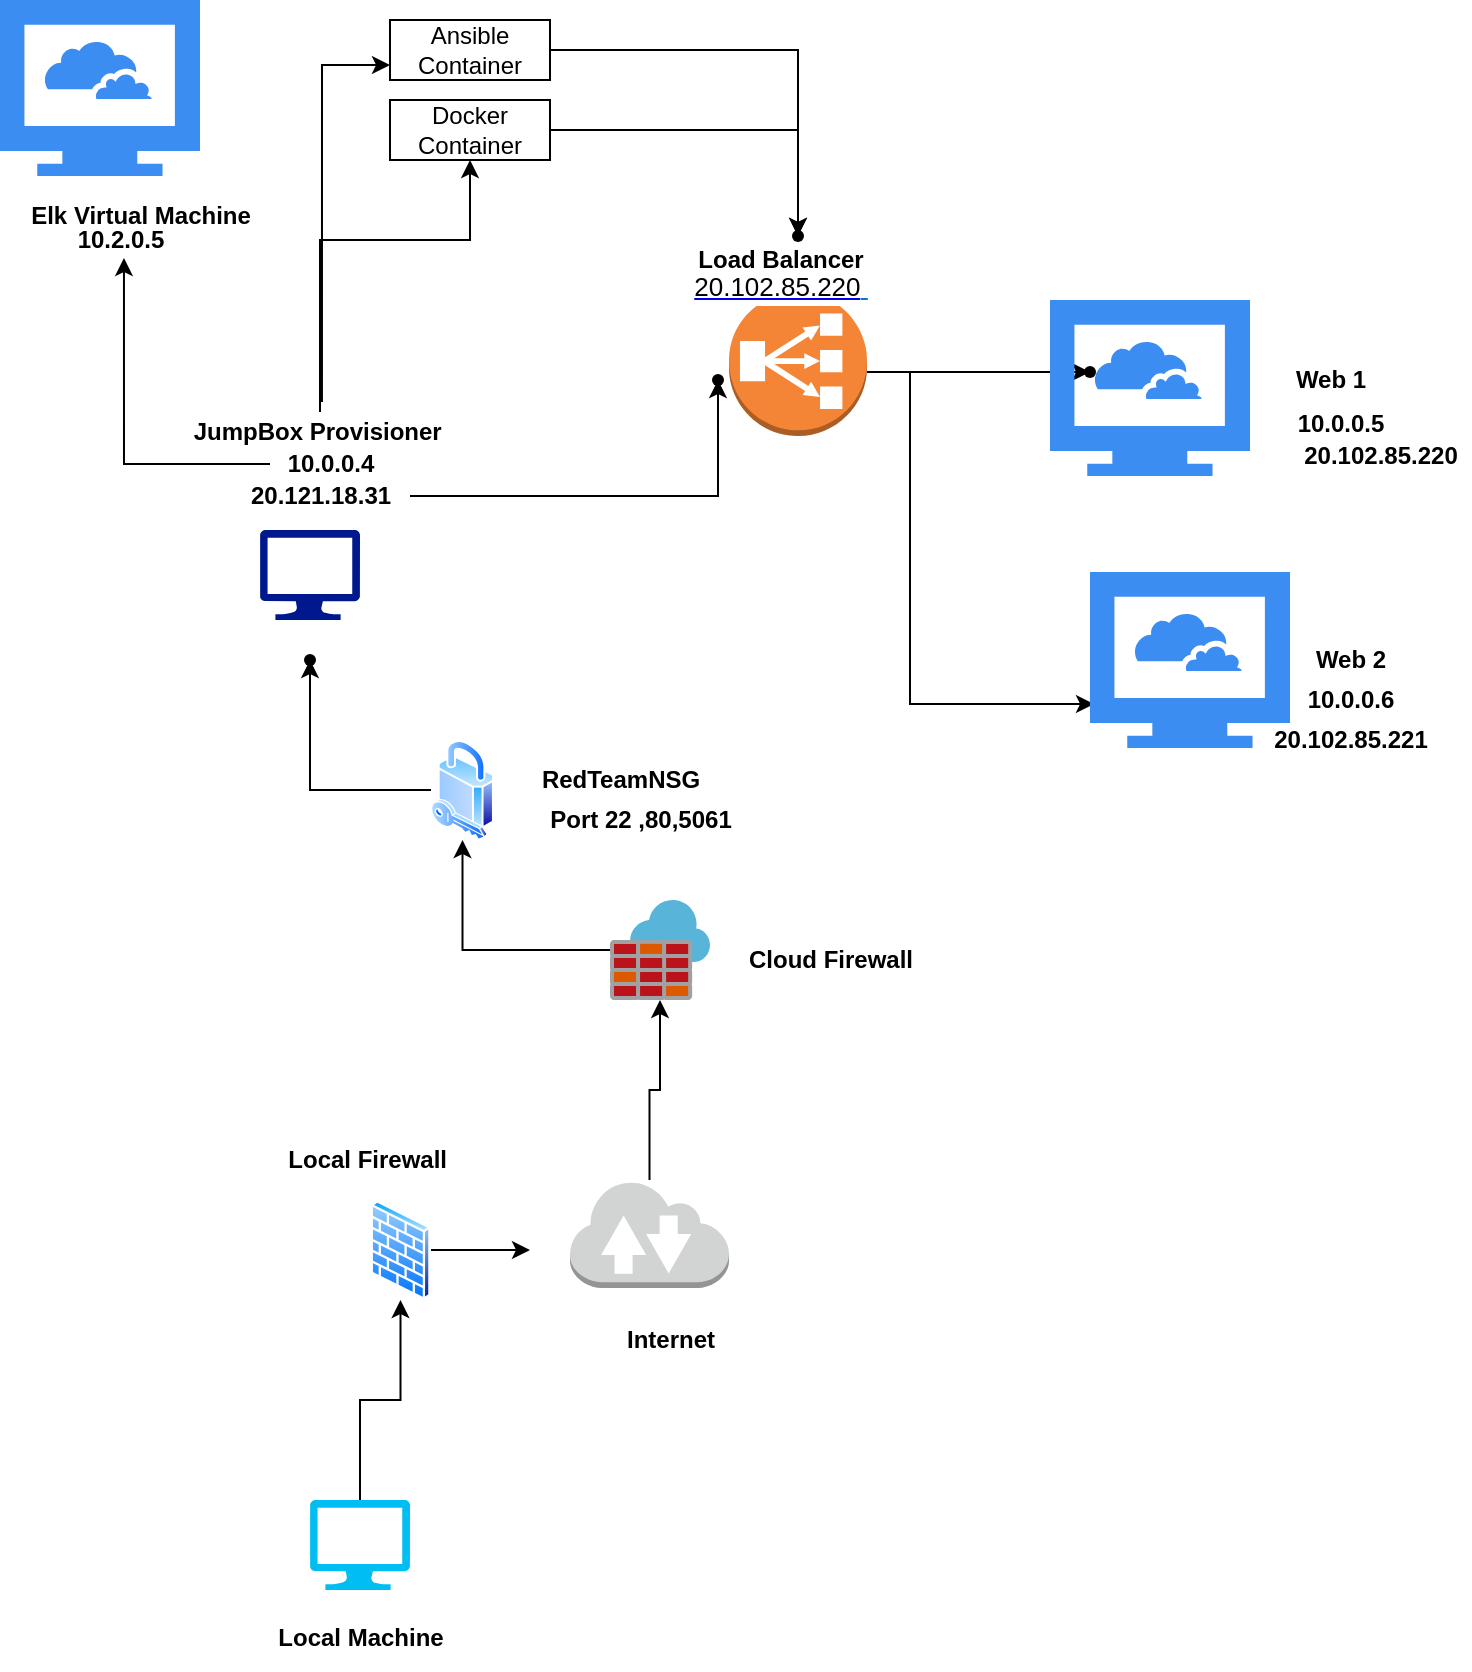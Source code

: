 <mxfile version="15.8.7" type="device"><diagram id="wJQ5pvNjogNjEamHb1LV" name="Page-1"><mxGraphModel dx="1952" dy="1965" grid="1" gridSize="10" guides="1" tooltips="1" connect="1" arrows="1" fold="1" page="1" pageScale="1" pageWidth="850" pageHeight="1100" math="0" shadow="0"><root><mxCell id="0"/><mxCell id="1" parent="0"/><mxCell id="XVQY2oicBbzNT5N77Nsr-5" value="" style="edgeStyle=orthogonalEdgeStyle;rounded=0;orthogonalLoop=1;jettySize=auto;html=1;" parent="1" source="XVQY2oicBbzNT5N77Nsr-1" target="XVQY2oicBbzNT5N77Nsr-2" edge="1"><mxGeometry relative="1" as="geometry"/></mxCell><mxCell id="XVQY2oicBbzNT5N77Nsr-1" value="" style="verticalLabelPosition=bottom;html=1;verticalAlign=top;align=center;strokeColor=none;fillColor=#00BEF2;shape=mxgraph.azure.computer;pointerEvents=1;" parent="1" vertex="1"><mxGeometry x="140" y="700" width="50" height="45" as="geometry"/></mxCell><mxCell id="XVQY2oicBbzNT5N77Nsr-4" value="" style="edgeStyle=orthogonalEdgeStyle;rounded=0;orthogonalLoop=1;jettySize=auto;html=1;" parent="1" source="XVQY2oicBbzNT5N77Nsr-2" edge="1"><mxGeometry relative="1" as="geometry"><mxPoint x="250" y="575" as="targetPoint"/></mxGeometry></mxCell><mxCell id="XVQY2oicBbzNT5N77Nsr-2" value="" style="aspect=fixed;perimeter=ellipsePerimeter;html=1;align=center;shadow=0;dashed=0;spacingTop=3;image;image=img/lib/active_directory/firewall.svg;" parent="1" vertex="1"><mxGeometry x="170" y="550" width="30.5" height="50" as="geometry"/></mxCell><mxCell id="XVQY2oicBbzNT5N77Nsr-9" value="" style="edgeStyle=orthogonalEdgeStyle;rounded=0;orthogonalLoop=1;jettySize=auto;html=1;" parent="1" source="XVQY2oicBbzNT5N77Nsr-6" target="XVQY2oicBbzNT5N77Nsr-8" edge="1"><mxGeometry relative="1" as="geometry"/></mxCell><mxCell id="XVQY2oicBbzNT5N77Nsr-6" value="" style="outlineConnect=0;dashed=0;verticalLabelPosition=bottom;verticalAlign=top;align=center;html=1;shape=mxgraph.aws3.internet_2;fillColor=#D2D3D3;gradientColor=none;" parent="1" vertex="1"><mxGeometry x="270" y="540" width="79.5" height="54" as="geometry"/></mxCell><mxCell id="XVQY2oicBbzNT5N77Nsr-11" value="" style="edgeStyle=orthogonalEdgeStyle;rounded=0;orthogonalLoop=1;jettySize=auto;html=1;" parent="1" source="XVQY2oicBbzNT5N77Nsr-8" target="XVQY2oicBbzNT5N77Nsr-10" edge="1"><mxGeometry relative="1" as="geometry"/></mxCell><mxCell id="XVQY2oicBbzNT5N77Nsr-8" value="" style="sketch=0;aspect=fixed;html=1;points=[];align=center;image;fontSize=12;image=img/lib/mscae/Azure_Firewall.svg;" parent="1" vertex="1"><mxGeometry x="290" y="400" width="50" height="50" as="geometry"/></mxCell><mxCell id="XVQY2oicBbzNT5N77Nsr-14" value="" style="edgeStyle=orthogonalEdgeStyle;rounded=0;orthogonalLoop=1;jettySize=auto;html=1;" parent="1" source="XVQY2oicBbzNT5N77Nsr-10" target="XVQY2oicBbzNT5N77Nsr-13" edge="1"><mxGeometry relative="1" as="geometry"/></mxCell><mxCell id="XVQY2oicBbzNT5N77Nsr-10" value="" style="aspect=fixed;perimeter=ellipsePerimeter;html=1;align=center;shadow=0;dashed=0;spacingTop=3;image;image=img/lib/active_directory/security.svg;" parent="1" vertex="1"><mxGeometry x="200.5" y="320" width="31.5" height="50" as="geometry"/></mxCell><mxCell id="XVQY2oicBbzNT5N77Nsr-12" value="" style="sketch=0;aspect=fixed;pointerEvents=1;shadow=0;dashed=0;html=1;strokeColor=none;labelPosition=center;verticalLabelPosition=bottom;verticalAlign=top;align=center;fillColor=#00188D;shape=mxgraph.azure.computer" parent="1" vertex="1"><mxGeometry x="115" y="215" width="50" height="45" as="geometry"/></mxCell><mxCell id="XVQY2oicBbzNT5N77Nsr-13" value="" style="shape=waypoint;size=6;pointerEvents=1;points=[];fillColor=rgb(255, 255, 255);resizable=0;rotatable=0;perimeter=centerPerimeter;snapToPoint=1;shadow=0;dashed=0;verticalAlign=top;labelBackgroundColor=rgb(255, 255, 255);spacingTop=3;" parent="1" vertex="1"><mxGeometry x="120" y="260" width="40" height="40" as="geometry"/></mxCell><mxCell id="XVQY2oicBbzNT5N77Nsr-33" value="" style="edgeStyle=orthogonalEdgeStyle;rounded=0;orthogonalLoop=1;jettySize=auto;html=1;" parent="1" source="XVQY2oicBbzNT5N77Nsr-26" target="XVQY2oicBbzNT5N77Nsr-32" edge="1"><mxGeometry relative="1" as="geometry"><Array as="points"><mxPoint x="430" y="136"/><mxPoint x="430" y="136"/></Array></mxGeometry></mxCell><mxCell id="XVQY2oicBbzNT5N77Nsr-34" style="edgeStyle=orthogonalEdgeStyle;rounded=0;orthogonalLoop=1;jettySize=auto;html=1;entryX=0.02;entryY=0.75;entryDx=0;entryDy=0;entryPerimeter=0;" parent="1" source="XVQY2oicBbzNT5N77Nsr-26" target="XVQY2oicBbzNT5N77Nsr-30" edge="1"><mxGeometry relative="1" as="geometry"><mxPoint x="440" y="300" as="targetPoint"/><Array as="points"><mxPoint x="440" y="136"/><mxPoint x="440" y="302"/></Array></mxGeometry></mxCell><mxCell id="XVQY2oicBbzNT5N77Nsr-26" value="" style="outlineConnect=0;dashed=0;verticalLabelPosition=bottom;verticalAlign=top;align=center;html=1;shape=mxgraph.aws3.classic_load_balancer;fillColor=#F58536;gradientColor=none;" parent="1" vertex="1"><mxGeometry x="349.5" y="96" width="69" height="72" as="geometry"/></mxCell><mxCell id="XVQY2oicBbzNT5N77Nsr-29" value="" style="sketch=0;html=1;aspect=fixed;strokeColor=none;shadow=0;align=center;verticalAlign=top;fillColor=#3B8DF1;shape=mxgraph.gcp2.cloud_computer" parent="1" vertex="1"><mxGeometry x="510" y="100" width="100" height="88" as="geometry"/></mxCell><mxCell id="XVQY2oicBbzNT5N77Nsr-30" value="" style="sketch=0;html=1;aspect=fixed;strokeColor=none;shadow=0;align=center;verticalAlign=top;fillColor=#3B8DF1;shape=mxgraph.gcp2.cloud_computer" parent="1" vertex="1"><mxGeometry x="530" y="236" width="100" height="88" as="geometry"/></mxCell><mxCell id="XVQY2oicBbzNT5N77Nsr-32" value="" style="shape=waypoint;size=6;pointerEvents=1;points=[];fillColor=#F58536;resizable=0;rotatable=0;perimeter=centerPerimeter;snapToPoint=1;dashed=0;verticalAlign=top;" parent="1" vertex="1"><mxGeometry x="510" y="116" width="40" height="40" as="geometry"/></mxCell><mxCell id="XVQY2oicBbzNT5N77Nsr-37" value="&lt;font style=&quot;font-size: 12px&quot;&gt;Local Machine&lt;/font&gt;" style="text;strokeColor=none;fillColor=none;html=1;fontSize=24;fontStyle=1;verticalAlign=middle;align=center;" parent="1" vertex="1"><mxGeometry x="115" y="745" width="100" height="40" as="geometry"/></mxCell><mxCell id="XVQY2oicBbzNT5N77Nsr-38" value="Local Firewall&amp;nbsp;" style="text;html=1;align=center;verticalAlign=middle;resizable=0;points=[];autosize=1;strokeColor=none;fillColor=none;fontStyle=1" parent="1" vertex="1"><mxGeometry x="120" y="520" width="100" height="20" as="geometry"/></mxCell><mxCell id="XVQY2oicBbzNT5N77Nsr-39" value="Internet" style="text;html=1;align=center;verticalAlign=middle;resizable=0;points=[];autosize=1;strokeColor=none;fillColor=none;fontStyle=1" parent="1" vertex="1"><mxGeometry x="290" y="610" width="60" height="20" as="geometry"/></mxCell><mxCell id="XVQY2oicBbzNT5N77Nsr-40" value="Cloud Firewall" style="text;html=1;align=center;verticalAlign=middle;resizable=0;points=[];autosize=1;strokeColor=none;fillColor=none;fontSize=12;fontStyle=1" parent="1" vertex="1"><mxGeometry x="350" y="420" width="100" height="20" as="geometry"/></mxCell><mxCell id="XVQY2oicBbzNT5N77Nsr-41" value="RedTeamNSG" style="text;html=1;align=center;verticalAlign=middle;resizable=0;points=[];autosize=1;strokeColor=none;fillColor=none;fontSize=12;fontStyle=1" parent="1" vertex="1"><mxGeometry x="250" y="330" width="90" height="20" as="geometry"/></mxCell><mxCell id="XVQY2oicBbzNT5N77Nsr-75" value="" style="edgeStyle=orthogonalEdgeStyle;rounded=0;orthogonalLoop=1;jettySize=auto;html=1;fontSize=12;fontColor=#000000;" parent="1" source="XVQY2oicBbzNT5N77Nsr-42" target="XVQY2oicBbzNT5N77Nsr-69" edge="1"><mxGeometry relative="1" as="geometry"><Array as="points"><mxPoint x="145" y="70"/><mxPoint x="220" y="70"/></Array></mxGeometry></mxCell><mxCell id="XVQY2oicBbzNT5N77Nsr-42" value="&lt;b&gt;JumpBox Provisioner&amp;nbsp;&lt;/b&gt;" style="text;html=1;align=center;verticalAlign=middle;resizable=0;points=[];autosize=1;strokeColor=none;fillColor=none;fontSize=12;" parent="1" vertex="1"><mxGeometry x="75" y="156" width="140" height="20" as="geometry"/></mxCell><mxCell id="XVQY2oicBbzNT5N77Nsr-43" value="&lt;b&gt;Load Balancer&lt;/b&gt;" style="text;html=1;align=center;verticalAlign=middle;resizable=0;points=[];autosize=1;strokeColor=none;fillColor=none;fontSize=12;" parent="1" vertex="1"><mxGeometry x="325" y="70" width="100" height="20" as="geometry"/></mxCell><mxCell id="XVQY2oicBbzNT5N77Nsr-44" value="&lt;b&gt;Web 1&lt;/b&gt;" style="text;html=1;align=center;verticalAlign=middle;resizable=0;points=[];autosize=1;strokeColor=none;fillColor=none;fontSize=12;" parent="1" vertex="1"><mxGeometry x="625" y="130" width="50" height="20" as="geometry"/></mxCell><mxCell id="XVQY2oicBbzNT5N77Nsr-45" value="&lt;b&gt;Web 2&lt;/b&gt;" style="text;html=1;align=center;verticalAlign=middle;resizable=0;points=[];autosize=1;strokeColor=none;fillColor=none;fontSize=12;" parent="1" vertex="1"><mxGeometry x="635" y="270" width="50" height="20" as="geometry"/></mxCell><mxCell id="XVQY2oicBbzNT5N77Nsr-46" value="&lt;b&gt;Port 22 ,80,5061&lt;/b&gt;" style="text;html=1;align=center;verticalAlign=middle;resizable=0;points=[];autosize=1;strokeColor=none;fillColor=none;fontSize=12;" parent="1" vertex="1"><mxGeometry x="250" y="350" width="110" height="20" as="geometry"/></mxCell><mxCell id="XVQY2oicBbzNT5N77Nsr-76" value="" style="edgeStyle=orthogonalEdgeStyle;rounded=0;orthogonalLoop=1;jettySize=auto;html=1;fontSize=12;fontColor=#000000;entryX=0.533;entryY=0.95;entryDx=0;entryDy=0;entryPerimeter=0;" parent="1" source="XVQY2oicBbzNT5N77Nsr-47" target="XVQY2oicBbzNT5N77Nsr-62" edge="1"><mxGeometry relative="1" as="geometry"><mxPoint x="50" y="130" as="targetPoint"/></mxGeometry></mxCell><mxCell id="XVQY2oicBbzNT5N77Nsr-47" value="&lt;b&gt;10.0.0.4&lt;/b&gt;" style="text;html=1;align=center;verticalAlign=middle;resizable=0;points=[];autosize=1;strokeColor=none;fillColor=none;fontSize=12;" parent="1" vertex="1"><mxGeometry x="120" y="172" width="60" height="20" as="geometry"/></mxCell><mxCell id="XVQY2oicBbzNT5N77Nsr-81" value="" style="edgeStyle=orthogonalEdgeStyle;rounded=0;orthogonalLoop=1;jettySize=auto;html=1;fontSize=12;fontColor=#000000;" parent="1" source="XVQY2oicBbzNT5N77Nsr-49" target="XVQY2oicBbzNT5N77Nsr-80" edge="1"><mxGeometry relative="1" as="geometry"/></mxCell><mxCell id="XVQY2oicBbzNT5N77Nsr-49" value="&lt;b&gt;20.121.18.31&lt;/b&gt;" style="text;html=1;align=center;verticalAlign=middle;resizable=0;points=[];autosize=1;strokeColor=none;fillColor=none;fontSize=12;" parent="1" vertex="1"><mxGeometry x="100" y="188" width="90" height="20" as="geometry"/></mxCell><mxCell id="XVQY2oicBbzNT5N77Nsr-50" value="" style="sketch=0;html=1;aspect=fixed;strokeColor=none;shadow=0;align=center;verticalAlign=top;fillColor=#3B8DF1;shape=mxgraph.gcp2.cloud_computer;fontSize=12;" parent="1" vertex="1"><mxGeometry x="-15" y="-50" width="100" height="88" as="geometry"/></mxCell><mxCell id="XVQY2oicBbzNT5N77Nsr-66" style="edgeStyle=orthogonalEdgeStyle;rounded=0;orthogonalLoop=1;jettySize=auto;html=1;fontSize=12;fontColor=#000000;exitX=0.507;exitY=-0.25;exitDx=0;exitDy=0;exitPerimeter=0;entryX=0;entryY=0.75;entryDx=0;entryDy=0;" parent="1" source="XVQY2oicBbzNT5N77Nsr-42" target="XVQY2oicBbzNT5N77Nsr-68" edge="1"><mxGeometry relative="1" as="geometry"><mxPoint x="150" y="-20" as="targetPoint"/></mxGeometry></mxCell><mxCell id="XVQY2oicBbzNT5N77Nsr-51" value="&lt;b&gt;Elk Virtual Machine&lt;/b&gt;" style="text;html=1;align=center;verticalAlign=middle;resizable=0;points=[];autosize=1;strokeColor=none;fillColor=none;fontSize=12;" parent="1" vertex="1"><mxGeometry x="-10" y="48" width="130" height="20" as="geometry"/></mxCell><mxCell id="XVQY2oicBbzNT5N77Nsr-52" value="&lt;a class=&quot;msportalfx-text-primary fxc-essentials-value fxs-portal-text fxs-fxclick&quot; tabindex=&quot;0&quot; title=&quot;20.102.85.220 (RedTeam-LB-IP)&quot; id=&quot;_essentials_188&quot; href=&quot;https://portal.azure.com/#blade/HubsExtension/ResourceMenuBlade/id/%2Fsubscriptions%2Fb425a95e-c4e7-4972-8dc2-6e3bfd16a288%2FresourceGroups%2FRedTeam%2Fproviders%2FMicrosoft.Network%2FloadBalancers%2FRedTeam-LB/menuid/frontendIpPool&quot; style=&quot;font-size: 13px ; cursor: pointer ; overflow: hidden ; height: 18px ; line-height: 18px ; display: inline-block ; text-overflow: ellipsis ; text-align: left ; max-width: 100% ; padding: 0px ; border: 0px ; font-family: &amp;#34;az_ea_font&amp;#34; , &amp;#34;segoe ui&amp;#34; , &amp;#34;az_font&amp;#34; , , , &amp;#34;blinkmacsystemfont&amp;#34; , &amp;#34;roboto&amp;#34; , &amp;#34;oxygen&amp;#34; , &amp;#34;ubuntu&amp;#34; , &amp;#34;cantarell&amp;#34; , &amp;#34;open sans&amp;#34; , &amp;#34;helvetica neue&amp;#34; , sans-serif ; background-color: rgb(255 , 255 , 255) ; outline: none&quot;&gt;&lt;font color=&quot;#000000&quot;&gt;20.102.85.220&lt;/font&gt;&lt;/a&gt;&lt;a class=&quot;msportalfx-text-primary fxc-essentials-value fxs-portal-text fxs-fxclick&quot; tabindex=&quot;0&quot; title=&quot;20.102.85.220 (RedTeam-LB-IP)&quot; href=&quot;https://portal.azure.com/#blade/HubsExtension/ResourceMenuBlade/id/%2Fsubscriptions%2Fb425a95e-c4e7-4972-8dc2-6e3bfd16a288%2FresourceGroups%2FRedTeam%2Fproviders%2FMicrosoft.Network%2FloadBalancers%2FRedTeam-LB/menuid/frontendIpPool&quot; style=&quot;font-size: 13px ; color: rgb(0 , 120 , 212) ; cursor: pointer ; overflow: hidden ; height: 18px ; line-height: 18px ; display: inline-block ; text-overflow: ellipsis ; text-align: left ; max-width: 100% ; padding: 0px ; border: 0px ; font-family: &amp;#34;az_ea_font&amp;#34; , &amp;#34;segoe ui&amp;#34; , &amp;#34;az_font&amp;#34; , , , &amp;#34;blinkmacsystemfont&amp;#34; , &amp;#34;roboto&amp;#34; , &amp;#34;oxygen&amp;#34; , &amp;#34;ubuntu&amp;#34; , &amp;#34;cantarell&amp;#34; , &amp;#34;open sans&amp;#34; , &amp;#34;helvetica neue&amp;#34; , sans-serif ; background-color: rgb(255 , 255 , 255) ; outline: none&quot;&gt;&amp;nbsp;&lt;/a&gt;" style="text;html=1;align=center;verticalAlign=middle;resizable=0;points=[];autosize=1;strokeColor=none;fillColor=none;fontSize=12;" parent="1" vertex="1"><mxGeometry x="325" y="80" width="100" height="30" as="geometry"/></mxCell><mxCell id="XVQY2oicBbzNT5N77Nsr-54" value="&lt;b&gt;10.0.0.5&lt;/b&gt;" style="text;html=1;align=center;verticalAlign=middle;resizable=0;points=[];autosize=1;strokeColor=none;fillColor=none;fontSize=12;fontColor=#000000;" parent="1" vertex="1"><mxGeometry x="625" y="152" width="60" height="20" as="geometry"/></mxCell><mxCell id="XVQY2oicBbzNT5N77Nsr-58" value="&lt;span style=&quot;font-family: &amp;#34;az_ea_font&amp;#34; , &amp;#34;segoe ui&amp;#34; , &amp;#34;az_font&amp;#34; , , , &amp;#34;blinkmacsystemfont&amp;#34; , &amp;#34;roboto&amp;#34; , &amp;#34;oxygen&amp;#34; , &amp;#34;ubuntu&amp;#34; , &amp;#34;cantarell&amp;#34; , &amp;#34;open sans&amp;#34; , &amp;#34;helvetica neue&amp;#34; , sans-serif ; background-color: rgb(255 , 255 , 255)&quot;&gt;&lt;b&gt;20.102.85.220&lt;/b&gt;&lt;/span&gt;" style="text;html=1;align=center;verticalAlign=middle;resizable=0;points=[];autosize=1;strokeColor=none;fillColor=none;fontSize=12;fontColor=#000000;" parent="1" vertex="1"><mxGeometry x="630" y="168" width="90" height="20" as="geometry"/></mxCell><mxCell id="XVQY2oicBbzNT5N77Nsr-60" value="&lt;b&gt;10.0.0.6&lt;/b&gt;" style="text;html=1;align=center;verticalAlign=middle;resizable=0;points=[];autosize=1;strokeColor=none;fillColor=none;fontSize=12;fontColor=#000000;" parent="1" vertex="1"><mxGeometry x="630" y="290" width="60" height="20" as="geometry"/></mxCell><mxCell id="XVQY2oicBbzNT5N77Nsr-61" value="&lt;b&gt;20.102.85.221&lt;/b&gt;" style="text;html=1;align=center;verticalAlign=middle;resizable=0;points=[];autosize=1;strokeColor=none;fillColor=none;fontSize=12;fontColor=#000000;" parent="1" vertex="1"><mxGeometry x="615" y="310" width="90" height="20" as="geometry"/></mxCell><mxCell id="XVQY2oicBbzNT5N77Nsr-62" value="&lt;b&gt;10.2.0.5&lt;/b&gt;" style="text;html=1;align=center;verticalAlign=middle;resizable=0;points=[];autosize=1;strokeColor=none;fillColor=none;fontSize=12;fontColor=#000000;" parent="1" vertex="1"><mxGeometry x="15" y="60" width="60" height="20" as="geometry"/></mxCell><mxCell id="XVQY2oicBbzNT5N77Nsr-78" value="" style="edgeStyle=orthogonalEdgeStyle;rounded=0;orthogonalLoop=1;jettySize=auto;html=1;fontSize=12;fontColor=#000000;" parent="1" source="XVQY2oicBbzNT5N77Nsr-68" target="XVQY2oicBbzNT5N77Nsr-77" edge="1"><mxGeometry relative="1" as="geometry"/></mxCell><mxCell id="XVQY2oicBbzNT5N77Nsr-68" value="Ansible Container" style="whiteSpace=wrap;html=1;fontSize=12;fontColor=#000000;" parent="1" vertex="1"><mxGeometry x="180" y="-40" width="80" height="30" as="geometry"/></mxCell><mxCell id="XVQY2oicBbzNT5N77Nsr-79" value="" style="edgeStyle=orthogonalEdgeStyle;rounded=0;orthogonalLoop=1;jettySize=auto;html=1;fontSize=12;fontColor=#000000;" parent="1" source="XVQY2oicBbzNT5N77Nsr-69" target="XVQY2oicBbzNT5N77Nsr-77" edge="1"><mxGeometry relative="1" as="geometry"/></mxCell><mxCell id="XVQY2oicBbzNT5N77Nsr-69" value="Docker Container" style="whiteSpace=wrap;html=1;fontSize=12;fontColor=#000000;" parent="1" vertex="1"><mxGeometry x="180" width="80" height="30" as="geometry"/></mxCell><mxCell id="XVQY2oicBbzNT5N77Nsr-77" value="" style="shape=waypoint;size=6;pointerEvents=1;points=[];fillColor=rgb(255, 255, 255);resizable=0;rotatable=0;perimeter=centerPerimeter;snapToPoint=1;fontColor=#000000;" parent="1" vertex="1"><mxGeometry x="364" y="48" width="40" height="40" as="geometry"/></mxCell><mxCell id="XVQY2oicBbzNT5N77Nsr-80" value="" style="shape=waypoint;sketch=0;size=6;pointerEvents=1;points=[];fillColor=none;resizable=0;rotatable=0;perimeter=centerPerimeter;snapToPoint=1;fontSize=12;fontColor=#000000;" parent="1" vertex="1"><mxGeometry x="324" y="120" width="40" height="40" as="geometry"/></mxCell></root></mxGraphModel></diagram></mxfile>
